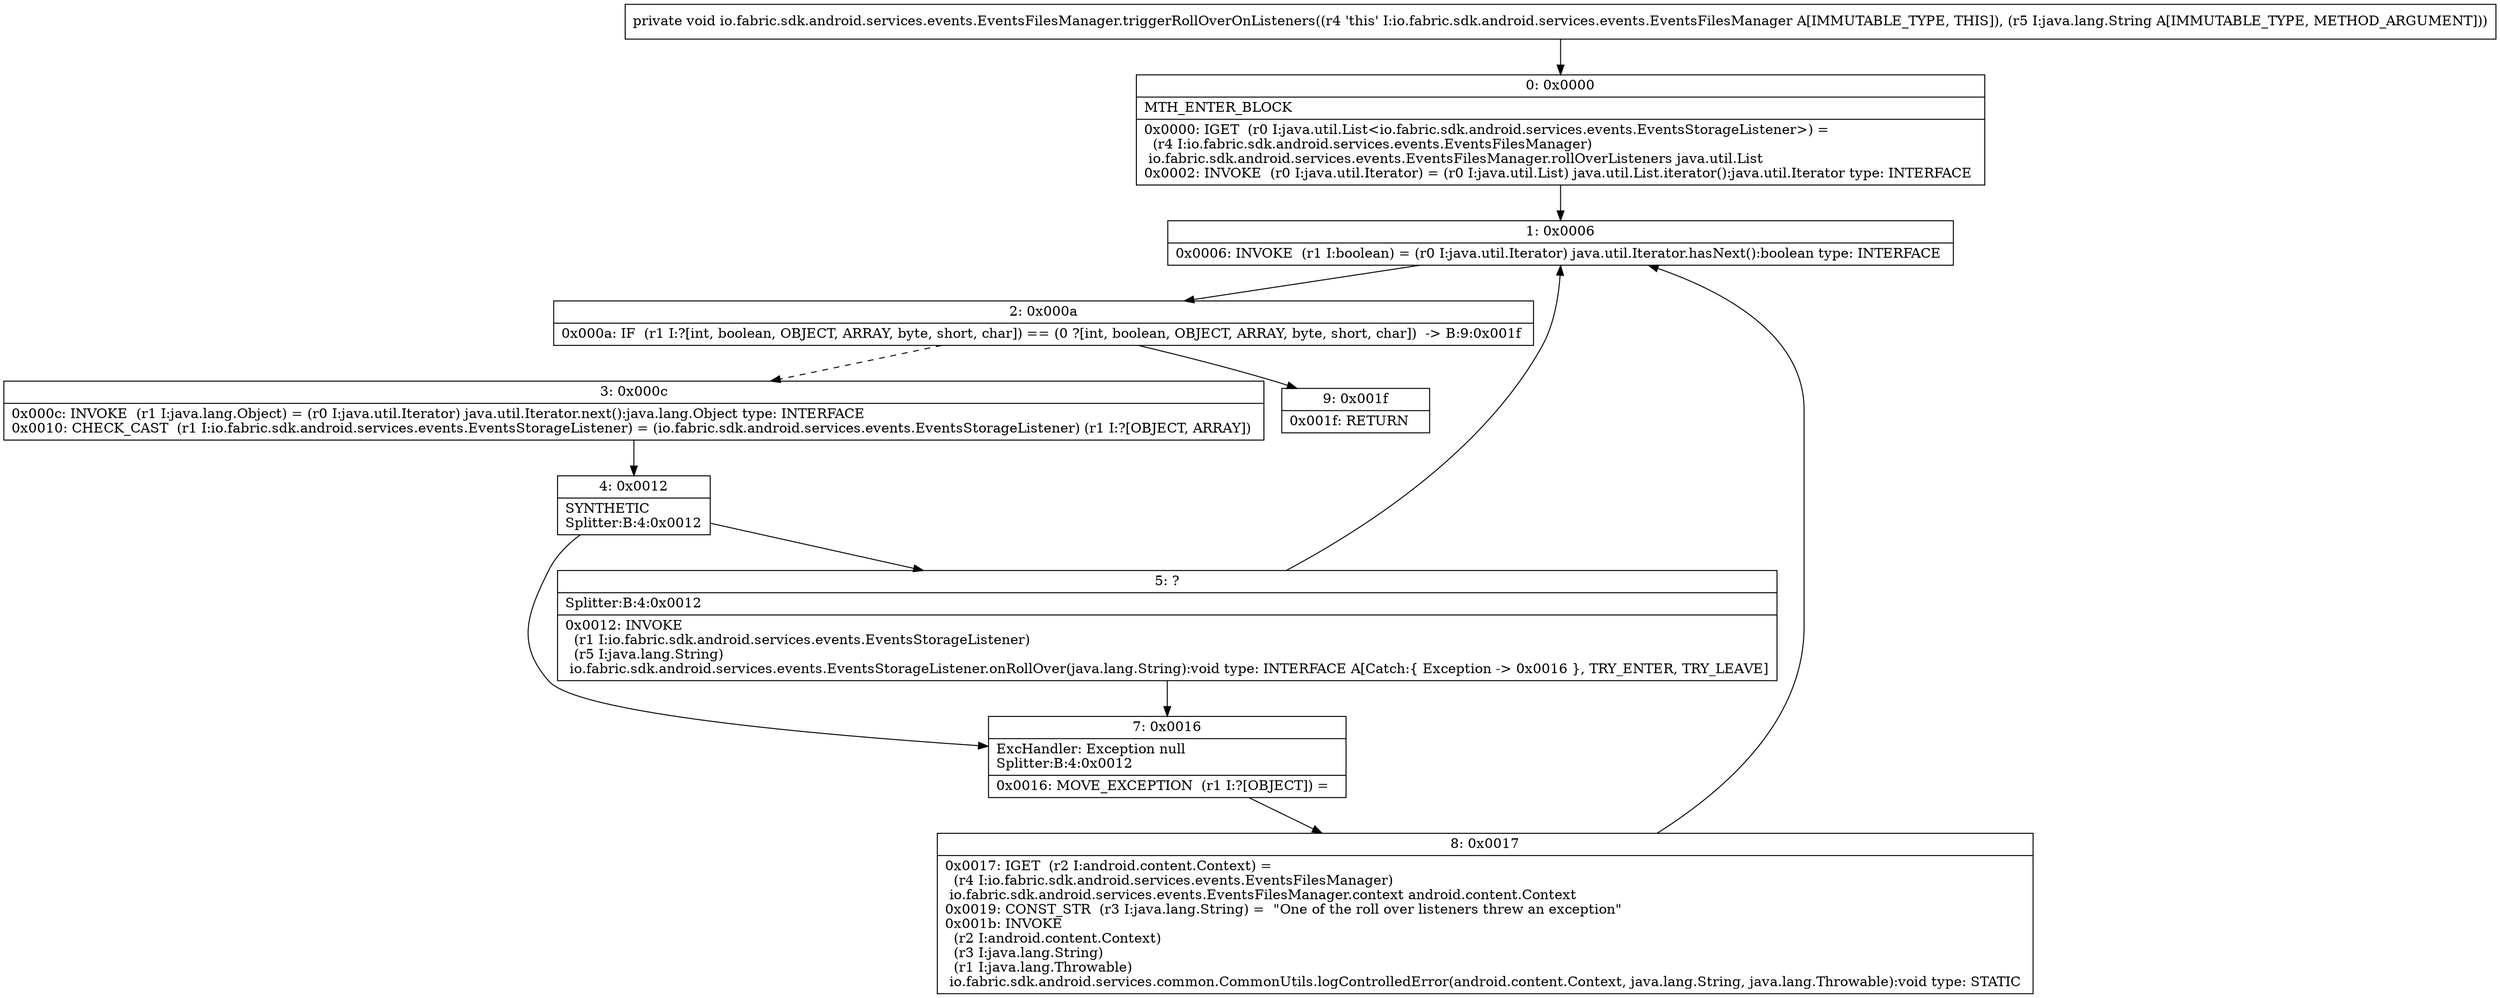 digraph "CFG forio.fabric.sdk.android.services.events.EventsFilesManager.triggerRollOverOnListeners(Ljava\/lang\/String;)V" {
Node_0 [shape=record,label="{0\:\ 0x0000|MTH_ENTER_BLOCK\l|0x0000: IGET  (r0 I:java.util.List\<io.fabric.sdk.android.services.events.EventsStorageListener\>) = \l  (r4 I:io.fabric.sdk.android.services.events.EventsFilesManager)\l io.fabric.sdk.android.services.events.EventsFilesManager.rollOverListeners java.util.List \l0x0002: INVOKE  (r0 I:java.util.Iterator) = (r0 I:java.util.List) java.util.List.iterator():java.util.Iterator type: INTERFACE \l}"];
Node_1 [shape=record,label="{1\:\ 0x0006|0x0006: INVOKE  (r1 I:boolean) = (r0 I:java.util.Iterator) java.util.Iterator.hasNext():boolean type: INTERFACE \l}"];
Node_2 [shape=record,label="{2\:\ 0x000a|0x000a: IF  (r1 I:?[int, boolean, OBJECT, ARRAY, byte, short, char]) == (0 ?[int, boolean, OBJECT, ARRAY, byte, short, char])  \-\> B:9:0x001f \l}"];
Node_3 [shape=record,label="{3\:\ 0x000c|0x000c: INVOKE  (r1 I:java.lang.Object) = (r0 I:java.util.Iterator) java.util.Iterator.next():java.lang.Object type: INTERFACE \l0x0010: CHECK_CAST  (r1 I:io.fabric.sdk.android.services.events.EventsStorageListener) = (io.fabric.sdk.android.services.events.EventsStorageListener) (r1 I:?[OBJECT, ARRAY]) \l}"];
Node_4 [shape=record,label="{4\:\ 0x0012|SYNTHETIC\lSplitter:B:4:0x0012\l}"];
Node_5 [shape=record,label="{5\:\ ?|Splitter:B:4:0x0012\l|0x0012: INVOKE  \l  (r1 I:io.fabric.sdk.android.services.events.EventsStorageListener)\l  (r5 I:java.lang.String)\l io.fabric.sdk.android.services.events.EventsStorageListener.onRollOver(java.lang.String):void type: INTERFACE A[Catch:\{ Exception \-\> 0x0016 \}, TRY_ENTER, TRY_LEAVE]\l}"];
Node_7 [shape=record,label="{7\:\ 0x0016|ExcHandler: Exception null\lSplitter:B:4:0x0012\l|0x0016: MOVE_EXCEPTION  (r1 I:?[OBJECT]) =  \l}"];
Node_8 [shape=record,label="{8\:\ 0x0017|0x0017: IGET  (r2 I:android.content.Context) = \l  (r4 I:io.fabric.sdk.android.services.events.EventsFilesManager)\l io.fabric.sdk.android.services.events.EventsFilesManager.context android.content.Context \l0x0019: CONST_STR  (r3 I:java.lang.String) =  \"One of the roll over listeners threw an exception\" \l0x001b: INVOKE  \l  (r2 I:android.content.Context)\l  (r3 I:java.lang.String)\l  (r1 I:java.lang.Throwable)\l io.fabric.sdk.android.services.common.CommonUtils.logControlledError(android.content.Context, java.lang.String, java.lang.Throwable):void type: STATIC \l}"];
Node_9 [shape=record,label="{9\:\ 0x001f|0x001f: RETURN   \l}"];
MethodNode[shape=record,label="{private void io.fabric.sdk.android.services.events.EventsFilesManager.triggerRollOverOnListeners((r4 'this' I:io.fabric.sdk.android.services.events.EventsFilesManager A[IMMUTABLE_TYPE, THIS]), (r5 I:java.lang.String A[IMMUTABLE_TYPE, METHOD_ARGUMENT])) }"];
MethodNode -> Node_0;
Node_0 -> Node_1;
Node_1 -> Node_2;
Node_2 -> Node_3[style=dashed];
Node_2 -> Node_9;
Node_3 -> Node_4;
Node_4 -> Node_5;
Node_4 -> Node_7;
Node_5 -> Node_7;
Node_5 -> Node_1;
Node_7 -> Node_8;
Node_8 -> Node_1;
}

